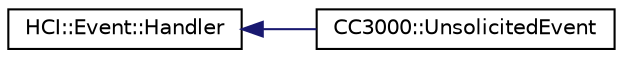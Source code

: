 digraph "Graphical Class Hierarchy"
{
  edge [fontname="Helvetica",fontsize="10",labelfontname="Helvetica",labelfontsize="10"];
  node [fontname="Helvetica",fontsize="10",shape=record];
  rankdir="LR";
  Node1 [label="HCI::Event::Handler",height=0.2,width=0.4,color="black", fillcolor="white", style="filled",URL="$dd/de2/classHCI_1_1Event_1_1Handler.html"];
  Node1 -> Node2 [dir="back",color="midnightblue",fontsize="10",style="solid",fontname="Helvetica"];
  Node2 [label="CC3000::UnsolicitedEvent",height=0.2,width=0.4,color="black", fillcolor="white", style="filled",URL="$d9/d23/classCC3000_1_1UnsolicitedEvent.html"];
}
